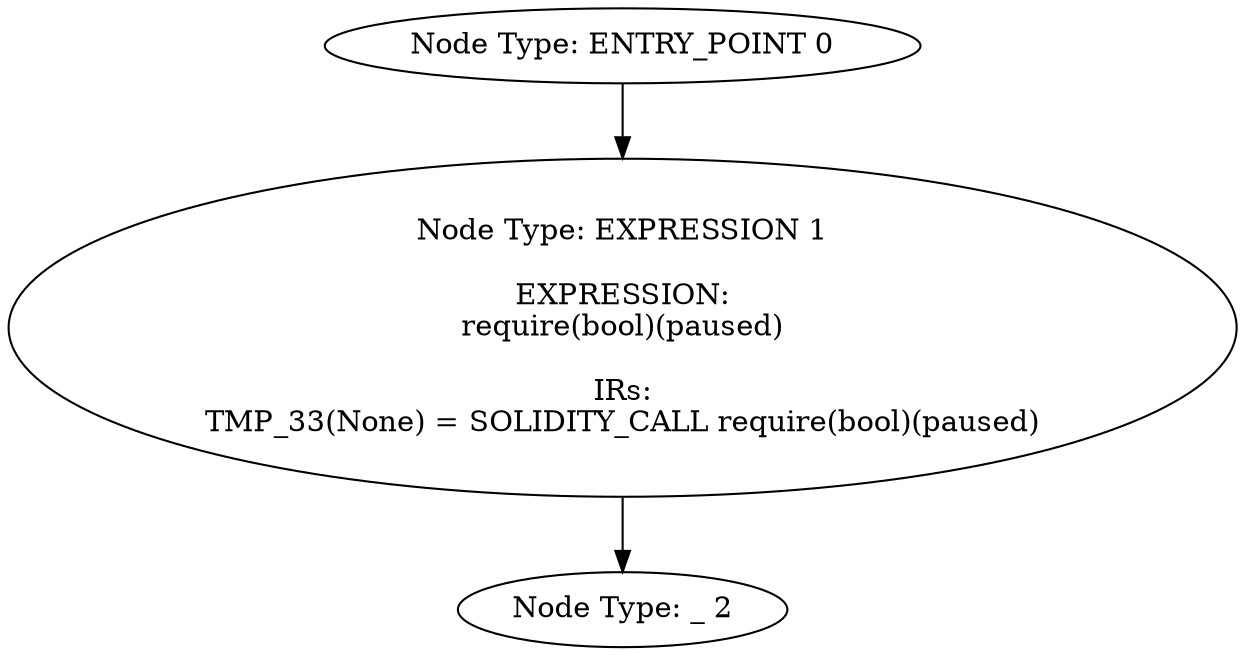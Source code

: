 digraph{
0[label="Node Type: ENTRY_POINT 0
"];
0->1;
1[label="Node Type: EXPRESSION 1

EXPRESSION:
require(bool)(paused)

IRs:
TMP_33(None) = SOLIDITY_CALL require(bool)(paused)"];
1->2;
2[label="Node Type: _ 2
"];
}

